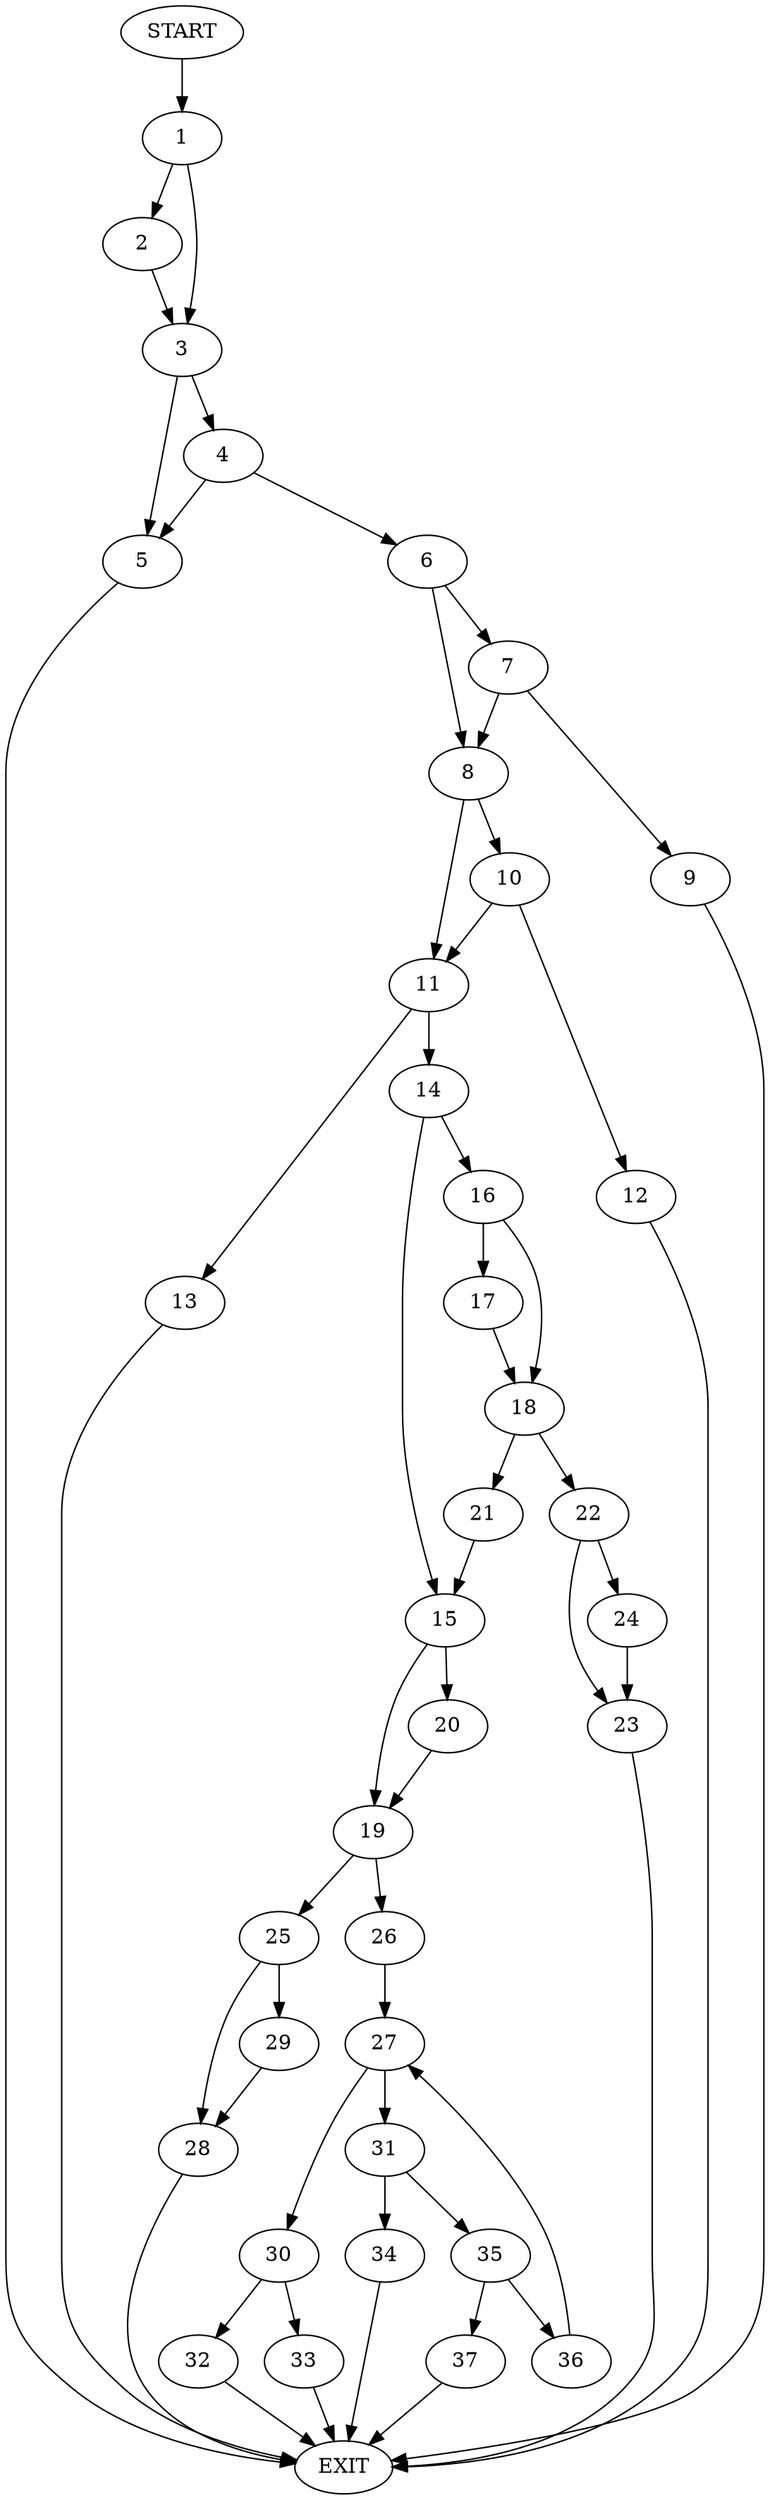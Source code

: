 digraph {
0 [label="START"]
38 [label="EXIT"]
0 -> 1
1 -> 2
1 -> 3
2 -> 3
3 -> 4
3 -> 5
4 -> 6
4 -> 5
5 -> 38
6 -> 7
6 -> 8
7 -> 9
7 -> 8
8 -> 10
8 -> 11
9 -> 38
10 -> 11
10 -> 12
11 -> 13
11 -> 14
12 -> 38
14 -> 15
14 -> 16
13 -> 38
16 -> 17
16 -> 18
15 -> 19
15 -> 20
18 -> 21
18 -> 22
17 -> 18
21 -> 15
22 -> 23
22 -> 24
23 -> 38
24 -> 23
19 -> 25
19 -> 26
20 -> 19
26 -> 27
25 -> 28
25 -> 29
29 -> 28
28 -> 38
27 -> 30
27 -> 31
30 -> 32
30 -> 33
31 -> 34
31 -> 35
34 -> 38
35 -> 36
35 -> 37
36 -> 27
37 -> 38
32 -> 38
33 -> 38
}

